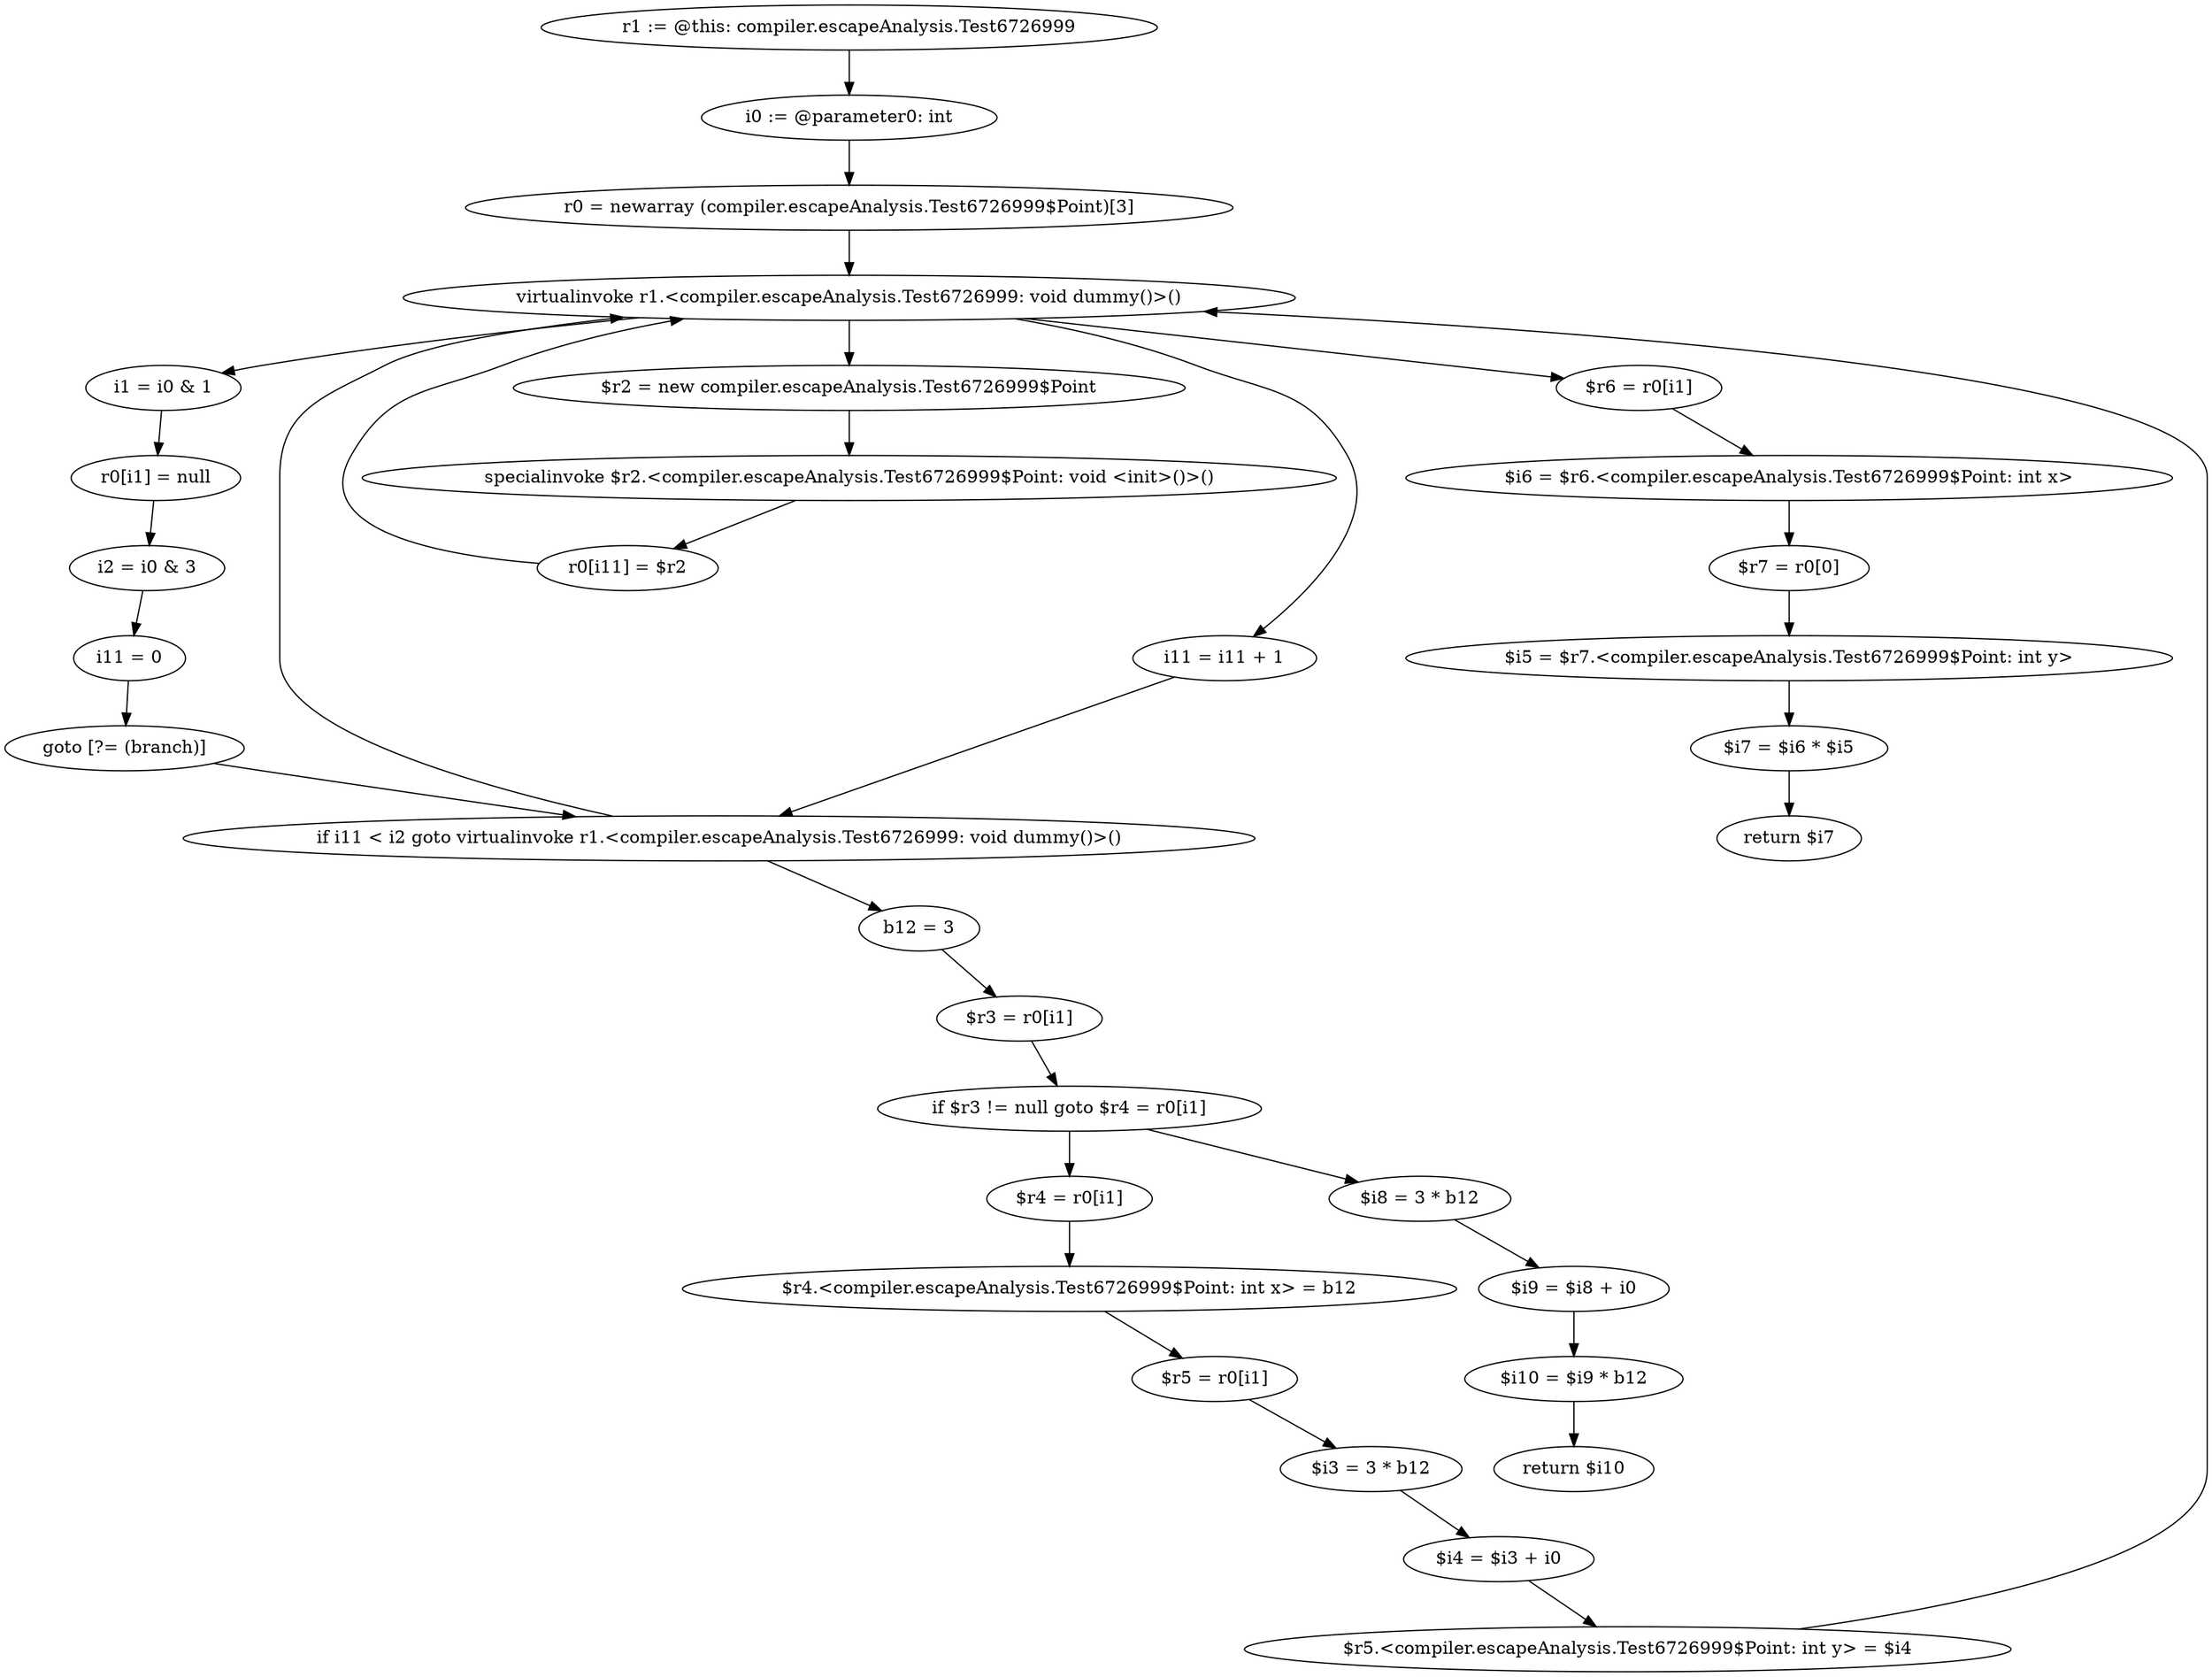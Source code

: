 digraph "unitGraph" {
    "r1 := @this: compiler.escapeAnalysis.Test6726999"
    "i0 := @parameter0: int"
    "r0 = newarray (compiler.escapeAnalysis.Test6726999$Point)[3]"
    "virtualinvoke r1.<compiler.escapeAnalysis.Test6726999: void dummy()>()"
    "i1 = i0 & 1"
    "r0[i1] = null"
    "i2 = i0 & 3"
    "i11 = 0"
    "goto [?= (branch)]"
    "$r2 = new compiler.escapeAnalysis.Test6726999$Point"
    "specialinvoke $r2.<compiler.escapeAnalysis.Test6726999$Point: void <init>()>()"
    "r0[i11] = $r2"
    "i11 = i11 + 1"
    "if i11 < i2 goto virtualinvoke r1.<compiler.escapeAnalysis.Test6726999: void dummy()>()"
    "b12 = 3"
    "$r3 = r0[i1]"
    "if $r3 != null goto $r4 = r0[i1]"
    "$i8 = 3 * b12"
    "$i9 = $i8 + i0"
    "$i10 = $i9 * b12"
    "return $i10"
    "$r4 = r0[i1]"
    "$r4.<compiler.escapeAnalysis.Test6726999$Point: int x> = b12"
    "$r5 = r0[i1]"
    "$i3 = 3 * b12"
    "$i4 = $i3 + i0"
    "$r5.<compiler.escapeAnalysis.Test6726999$Point: int y> = $i4"
    "$r6 = r0[i1]"
    "$i6 = $r6.<compiler.escapeAnalysis.Test6726999$Point: int x>"
    "$r7 = r0[0]"
    "$i5 = $r7.<compiler.escapeAnalysis.Test6726999$Point: int y>"
    "$i7 = $i6 * $i5"
    "return $i7"
    "r1 := @this: compiler.escapeAnalysis.Test6726999"->"i0 := @parameter0: int";
    "i0 := @parameter0: int"->"r0 = newarray (compiler.escapeAnalysis.Test6726999$Point)[3]";
    "r0 = newarray (compiler.escapeAnalysis.Test6726999$Point)[3]"->"virtualinvoke r1.<compiler.escapeAnalysis.Test6726999: void dummy()>()";
    "virtualinvoke r1.<compiler.escapeAnalysis.Test6726999: void dummy()>()"->"i1 = i0 & 1";
    "i1 = i0 & 1"->"r0[i1] = null";
    "r0[i1] = null"->"i2 = i0 & 3";
    "i2 = i0 & 3"->"i11 = 0";
    "i11 = 0"->"goto [?= (branch)]";
    "goto [?= (branch)]"->"if i11 < i2 goto virtualinvoke r1.<compiler.escapeAnalysis.Test6726999: void dummy()>()";
    "virtualinvoke r1.<compiler.escapeAnalysis.Test6726999: void dummy()>()"->"$r2 = new compiler.escapeAnalysis.Test6726999$Point";
    "$r2 = new compiler.escapeAnalysis.Test6726999$Point"->"specialinvoke $r2.<compiler.escapeAnalysis.Test6726999$Point: void <init>()>()";
    "specialinvoke $r2.<compiler.escapeAnalysis.Test6726999$Point: void <init>()>()"->"r0[i11] = $r2";
    "r0[i11] = $r2"->"virtualinvoke r1.<compiler.escapeAnalysis.Test6726999: void dummy()>()";
    "virtualinvoke r1.<compiler.escapeAnalysis.Test6726999: void dummy()>()"->"i11 = i11 + 1";
    "i11 = i11 + 1"->"if i11 < i2 goto virtualinvoke r1.<compiler.escapeAnalysis.Test6726999: void dummy()>()";
    "if i11 < i2 goto virtualinvoke r1.<compiler.escapeAnalysis.Test6726999: void dummy()>()"->"b12 = 3";
    "if i11 < i2 goto virtualinvoke r1.<compiler.escapeAnalysis.Test6726999: void dummy()>()"->"virtualinvoke r1.<compiler.escapeAnalysis.Test6726999: void dummy()>()";
    "b12 = 3"->"$r3 = r0[i1]";
    "$r3 = r0[i1]"->"if $r3 != null goto $r4 = r0[i1]";
    "if $r3 != null goto $r4 = r0[i1]"->"$i8 = 3 * b12";
    "if $r3 != null goto $r4 = r0[i1]"->"$r4 = r0[i1]";
    "$i8 = 3 * b12"->"$i9 = $i8 + i0";
    "$i9 = $i8 + i0"->"$i10 = $i9 * b12";
    "$i10 = $i9 * b12"->"return $i10";
    "$r4 = r0[i1]"->"$r4.<compiler.escapeAnalysis.Test6726999$Point: int x> = b12";
    "$r4.<compiler.escapeAnalysis.Test6726999$Point: int x> = b12"->"$r5 = r0[i1]";
    "$r5 = r0[i1]"->"$i3 = 3 * b12";
    "$i3 = 3 * b12"->"$i4 = $i3 + i0";
    "$i4 = $i3 + i0"->"$r5.<compiler.escapeAnalysis.Test6726999$Point: int y> = $i4";
    "$r5.<compiler.escapeAnalysis.Test6726999$Point: int y> = $i4"->"virtualinvoke r1.<compiler.escapeAnalysis.Test6726999: void dummy()>()";
    "virtualinvoke r1.<compiler.escapeAnalysis.Test6726999: void dummy()>()"->"$r6 = r0[i1]";
    "$r6 = r0[i1]"->"$i6 = $r6.<compiler.escapeAnalysis.Test6726999$Point: int x>";
    "$i6 = $r6.<compiler.escapeAnalysis.Test6726999$Point: int x>"->"$r7 = r0[0]";
    "$r7 = r0[0]"->"$i5 = $r7.<compiler.escapeAnalysis.Test6726999$Point: int y>";
    "$i5 = $r7.<compiler.escapeAnalysis.Test6726999$Point: int y>"->"$i7 = $i6 * $i5";
    "$i7 = $i6 * $i5"->"return $i7";
}
